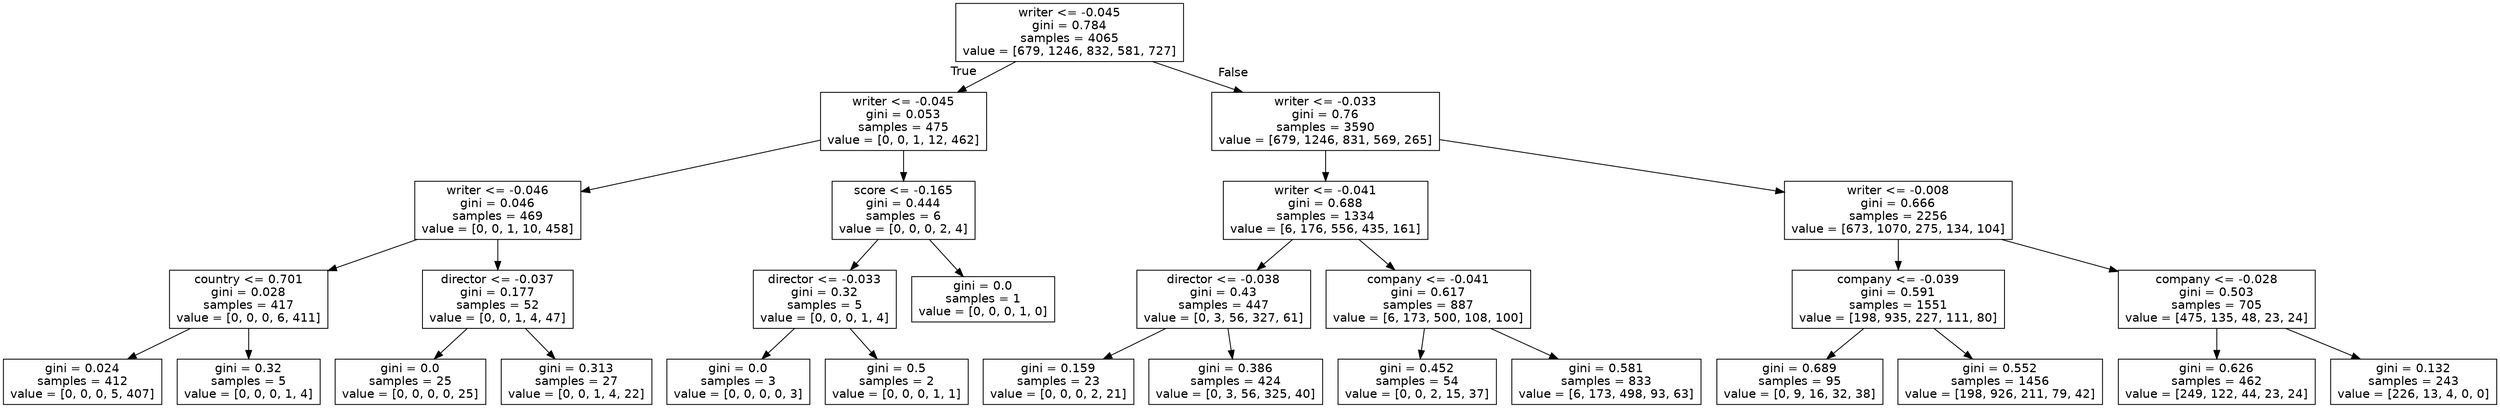 digraph Tree {
node [shape=box, fontname="helvetica"] ;
edge [fontname="helvetica"] ;
0 [label="writer <= -0.045\ngini = 0.784\nsamples = 4065\nvalue = [679, 1246, 832, 581, 727]"] ;
1 [label="writer <= -0.045\ngini = 0.053\nsamples = 475\nvalue = [0, 0, 1, 12, 462]"] ;
0 -> 1 [labeldistance=2.5, labelangle=45, headlabel="True"] ;
2 [label="writer <= -0.046\ngini = 0.046\nsamples = 469\nvalue = [0, 0, 1, 10, 458]"] ;
1 -> 2 ;
3 [label="country <= 0.701\ngini = 0.028\nsamples = 417\nvalue = [0, 0, 0, 6, 411]"] ;
2 -> 3 ;
4 [label="gini = 0.024\nsamples = 412\nvalue = [0, 0, 0, 5, 407]"] ;
3 -> 4 ;
5 [label="gini = 0.32\nsamples = 5\nvalue = [0, 0, 0, 1, 4]"] ;
3 -> 5 ;
6 [label="director <= -0.037\ngini = 0.177\nsamples = 52\nvalue = [0, 0, 1, 4, 47]"] ;
2 -> 6 ;
7 [label="gini = 0.0\nsamples = 25\nvalue = [0, 0, 0, 0, 25]"] ;
6 -> 7 ;
8 [label="gini = 0.313\nsamples = 27\nvalue = [0, 0, 1, 4, 22]"] ;
6 -> 8 ;
9 [label="score <= -0.165\ngini = 0.444\nsamples = 6\nvalue = [0, 0, 0, 2, 4]"] ;
1 -> 9 ;
10 [label="director <= -0.033\ngini = 0.32\nsamples = 5\nvalue = [0, 0, 0, 1, 4]"] ;
9 -> 10 ;
11 [label="gini = 0.0\nsamples = 3\nvalue = [0, 0, 0, 0, 3]"] ;
10 -> 11 ;
12 [label="gini = 0.5\nsamples = 2\nvalue = [0, 0, 0, 1, 1]"] ;
10 -> 12 ;
13 [label="gini = 0.0\nsamples = 1\nvalue = [0, 0, 0, 1, 0]"] ;
9 -> 13 ;
14 [label="writer <= -0.033\ngini = 0.76\nsamples = 3590\nvalue = [679, 1246, 831, 569, 265]"] ;
0 -> 14 [labeldistance=2.5, labelangle=-45, headlabel="False"] ;
15 [label="writer <= -0.041\ngini = 0.688\nsamples = 1334\nvalue = [6, 176, 556, 435, 161]"] ;
14 -> 15 ;
16 [label="director <= -0.038\ngini = 0.43\nsamples = 447\nvalue = [0, 3, 56, 327, 61]"] ;
15 -> 16 ;
17 [label="gini = 0.159\nsamples = 23\nvalue = [0, 0, 0, 2, 21]"] ;
16 -> 17 ;
18 [label="gini = 0.386\nsamples = 424\nvalue = [0, 3, 56, 325, 40]"] ;
16 -> 18 ;
19 [label="company <= -0.041\ngini = 0.617\nsamples = 887\nvalue = [6, 173, 500, 108, 100]"] ;
15 -> 19 ;
20 [label="gini = 0.452\nsamples = 54\nvalue = [0, 0, 2, 15, 37]"] ;
19 -> 20 ;
21 [label="gini = 0.581\nsamples = 833\nvalue = [6, 173, 498, 93, 63]"] ;
19 -> 21 ;
22 [label="writer <= -0.008\ngini = 0.666\nsamples = 2256\nvalue = [673, 1070, 275, 134, 104]"] ;
14 -> 22 ;
23 [label="company <= -0.039\ngini = 0.591\nsamples = 1551\nvalue = [198, 935, 227, 111, 80]"] ;
22 -> 23 ;
24 [label="gini = 0.689\nsamples = 95\nvalue = [0, 9, 16, 32, 38]"] ;
23 -> 24 ;
25 [label="gini = 0.552\nsamples = 1456\nvalue = [198, 926, 211, 79, 42]"] ;
23 -> 25 ;
26 [label="company <= -0.028\ngini = 0.503\nsamples = 705\nvalue = [475, 135, 48, 23, 24]"] ;
22 -> 26 ;
27 [label="gini = 0.626\nsamples = 462\nvalue = [249, 122, 44, 23, 24]"] ;
26 -> 27 ;
28 [label="gini = 0.132\nsamples = 243\nvalue = [226, 13, 4, 0, 0]"] ;
26 -> 28 ;
}